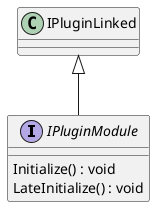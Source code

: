 @startuml
interface IPluginModule {
    Initialize() : void
    LateInitialize() : void
}
IPluginLinked <|-- IPluginModule
@enduml
